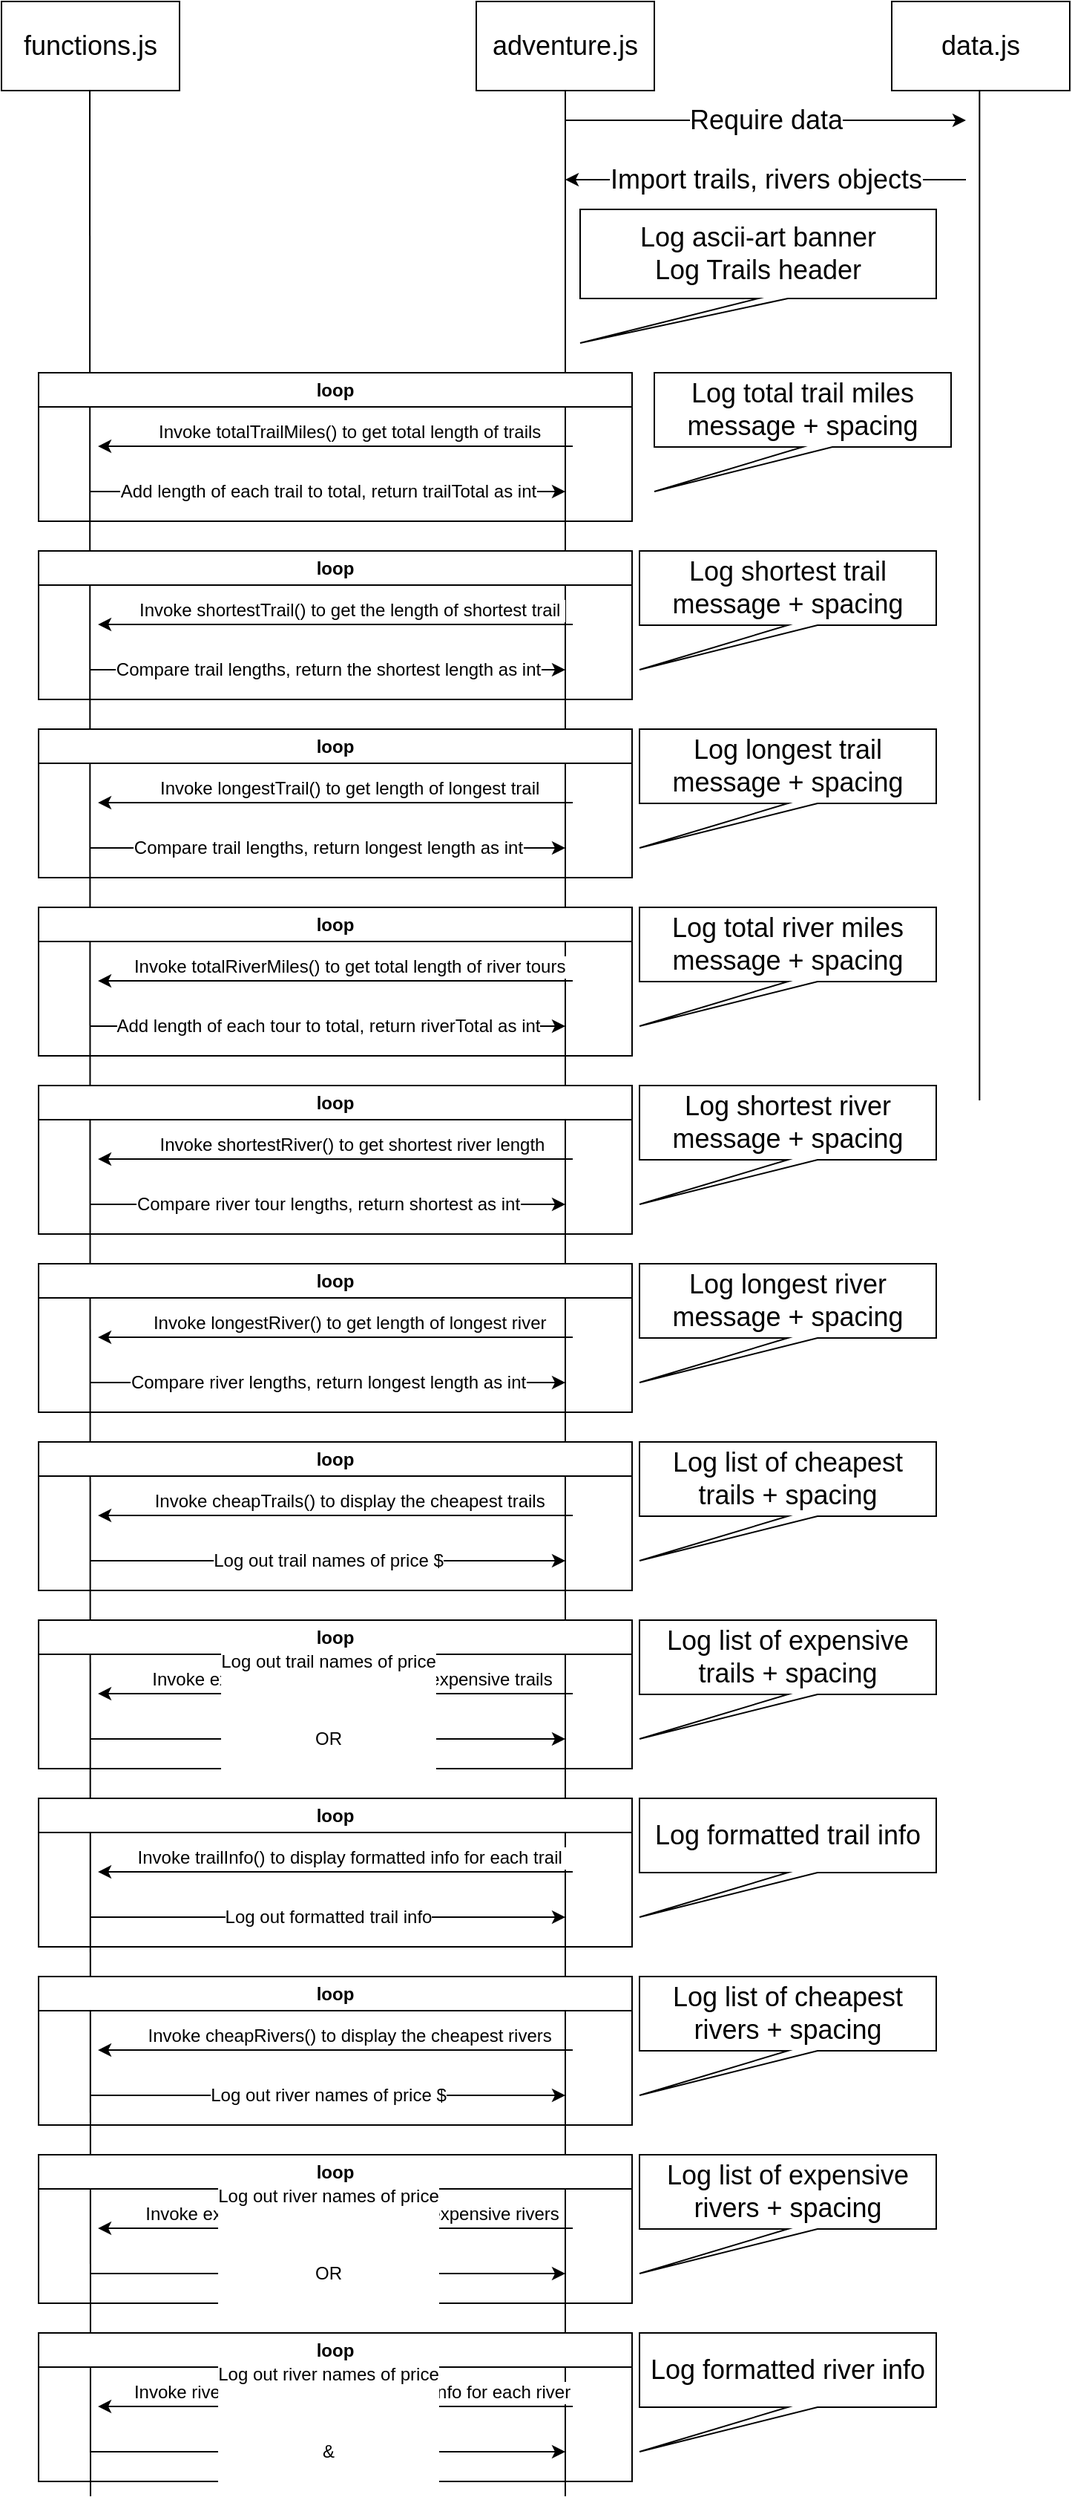 <mxfile>
    <diagram id="e_EMFUCc4WVAG9ll1iUo" name="Page-1">
        <mxGraphModel dx="1426" dy="1417" grid="1" gridSize="10" guides="1" tooltips="1" connect="1" arrows="1" fold="1" page="1" pageScale="1" pageWidth="850" pageHeight="2200" math="0" shadow="0">
            <root>
                <mxCell id="0"/>
                <mxCell id="1" parent="0"/>
                <mxCell id="2" value="&lt;font style=&quot;font-size: 18px;&quot;&gt;functions.js&lt;/font&gt;" style="font-size=24;rounded=0;whiteSpace=wrap;html=1;" vertex="1" parent="1">
                    <mxGeometry y="40" width="120" height="60" as="geometry"/>
                </mxCell>
                <mxCell id="4" value="&lt;font style=&quot;font-size: 18px;&quot;&gt;adventure.js&lt;/font&gt;" style="rounded=0;whiteSpace=wrap;html=1;" vertex="1" parent="1">
                    <mxGeometry x="320" y="40" width="120" height="60" as="geometry"/>
                </mxCell>
                <mxCell id="ShV8n1ksoIs3ZVw6RkP9-4" value="&lt;font style=&quot;font-size: 18px;&quot;&gt;data.js&lt;/font&gt;" style="rounded=0;whiteSpace=wrap;html=1;" vertex="1" parent="1">
                    <mxGeometry x="600" y="40" width="120" height="60" as="geometry"/>
                </mxCell>
                <mxCell id="ShV8n1ksoIs3ZVw6RkP9-5" value="" style="endArrow=none;html=1;fontSize=18;entryX=0.5;entryY=1;entryDx=0;entryDy=0;" edge="1" parent="1" target="4">
                    <mxGeometry width="50" height="50" relative="1" as="geometry">
                        <mxPoint x="380" y="1720" as="sourcePoint"/>
                        <mxPoint x="450" y="400" as="targetPoint"/>
                    </mxGeometry>
                </mxCell>
                <mxCell id="ShV8n1ksoIs3ZVw6RkP9-6" value="" style="endArrow=none;html=1;fontSize=18;entryX=0.5;entryY=1;entryDx=0;entryDy=0;" edge="1" parent="1">
                    <mxGeometry width="50" height="50" relative="1" as="geometry">
                        <mxPoint x="60" y="1720" as="sourcePoint"/>
                        <mxPoint x="59.52" y="100" as="targetPoint"/>
                    </mxGeometry>
                </mxCell>
                <mxCell id="ShV8n1ksoIs3ZVw6RkP9-7" value="" style="endArrow=none;html=1;fontSize=18;entryX=0.5;entryY=1;entryDx=0;entryDy=0;" edge="1" parent="1">
                    <mxGeometry width="50" height="50" relative="1" as="geometry">
                        <mxPoint x="659.17" y="780" as="sourcePoint"/>
                        <mxPoint x="659.17" y="100" as="targetPoint"/>
                    </mxGeometry>
                </mxCell>
                <mxCell id="ShV8n1ksoIs3ZVw6RkP9-8" value="Require data" style="endArrow=classic;html=1;fontSize=18;" edge="1" parent="1">
                    <mxGeometry width="50" height="50" relative="1" as="geometry">
                        <mxPoint x="380" y="120" as="sourcePoint"/>
                        <mxPoint x="650" y="120" as="targetPoint"/>
                    </mxGeometry>
                </mxCell>
                <mxCell id="ShV8n1ksoIs3ZVw6RkP9-9" value="Import trails, rivers objects" style="endArrow=classic;html=1;fontSize=18;" edge="1" parent="1">
                    <mxGeometry width="50" height="50" relative="1" as="geometry">
                        <mxPoint x="650" y="160" as="sourcePoint"/>
                        <mxPoint x="380" y="160" as="targetPoint"/>
                    </mxGeometry>
                </mxCell>
                <mxCell id="ShV8n1ksoIs3ZVw6RkP9-10" value="Log ascii-art banner&lt;br&gt;Log Trails header" style="shape=callout;whiteSpace=wrap;html=1;perimeter=calloutPerimeter;fontSize=18;position2=0;" vertex="1" parent="1">
                    <mxGeometry x="390" y="180" width="240" height="90" as="geometry"/>
                </mxCell>
                <mxCell id="ShV8n1ksoIs3ZVw6RkP9-15" value="loop" style="swimlane;whiteSpace=wrap;html=1;fontSize=12;" vertex="1" parent="1">
                    <mxGeometry x="25" y="290" width="400" height="100" as="geometry"/>
                </mxCell>
                <mxCell id="ShV8n1ksoIs3ZVw6RkP9-11" value="" style="endArrow=classic;html=1;fontSize=18;startArrow=none;" edge="1" parent="ShV8n1ksoIs3ZVw6RkP9-15">
                    <mxGeometry width="50" height="50" relative="1" as="geometry">
                        <mxPoint x="360" y="49.52" as="sourcePoint"/>
                        <mxPoint x="40" y="49.52" as="targetPoint"/>
                        <Array as="points">
                            <mxPoint x="270" y="49.52"/>
                        </Array>
                    </mxGeometry>
                </mxCell>
                <mxCell id="ShV8n1ksoIs3ZVw6RkP9-12" value="Invoke totalTrailMiles() to get total length of trails&amp;nbsp;" style="edgeLabel;html=1;align=center;verticalAlign=middle;resizable=0;points=[];fontSize=12;" vertex="1" connectable="0" parent="ShV8n1ksoIs3ZVw6RkP9-11">
                    <mxGeometry x="0.021" y="1" relative="1" as="geometry">
                        <mxPoint x="14" y="-11" as="offset"/>
                    </mxGeometry>
                </mxCell>
                <mxCell id="ShV8n1ksoIs3ZVw6RkP9-18" value="Add length of each trail to total, return trailTotal as int" style="endArrow=classic;html=1;fontSize=12;" edge="1" parent="1">
                    <mxGeometry width="50" height="50" relative="1" as="geometry">
                        <mxPoint x="60" y="370" as="sourcePoint"/>
                        <mxPoint x="380" y="370" as="targetPoint"/>
                    </mxGeometry>
                </mxCell>
                <mxCell id="ShV8n1ksoIs3ZVw6RkP9-19" value="loop" style="swimlane;whiteSpace=wrap;html=1;fontSize=12;" vertex="1" parent="1">
                    <mxGeometry x="25" y="410" width="400" height="100" as="geometry"/>
                </mxCell>
                <mxCell id="ShV8n1ksoIs3ZVw6RkP9-20" value="" style="endArrow=classic;html=1;fontSize=18;startArrow=none;" edge="1" parent="ShV8n1ksoIs3ZVw6RkP9-19">
                    <mxGeometry width="50" height="50" relative="1" as="geometry">
                        <mxPoint x="360" y="49.52" as="sourcePoint"/>
                        <mxPoint x="40" y="49.52" as="targetPoint"/>
                        <Array as="points">
                            <mxPoint x="270" y="49.52"/>
                        </Array>
                    </mxGeometry>
                </mxCell>
                <mxCell id="ShV8n1ksoIs3ZVw6RkP9-21" value="Invoke shortestTrail() to get the length of shortest trail&amp;nbsp;" style="edgeLabel;html=1;align=center;verticalAlign=middle;resizable=0;points=[];fontSize=12;" vertex="1" connectable="0" parent="ShV8n1ksoIs3ZVw6RkP9-20">
                    <mxGeometry x="0.021" y="1" relative="1" as="geometry">
                        <mxPoint x="14" y="-11" as="offset"/>
                    </mxGeometry>
                </mxCell>
                <mxCell id="ShV8n1ksoIs3ZVw6RkP9-22" value="Compare trail lengths, return the shortest length as int" style="endArrow=classic;html=1;fontSize=12;" edge="1" parent="1">
                    <mxGeometry width="50" height="50" relative="1" as="geometry">
                        <mxPoint x="60" y="490" as="sourcePoint"/>
                        <mxPoint x="380" y="490" as="targetPoint"/>
                    </mxGeometry>
                </mxCell>
                <mxCell id="ShV8n1ksoIs3ZVw6RkP9-23" value="loop" style="swimlane;whiteSpace=wrap;html=1;fontSize=12;" vertex="1" parent="1">
                    <mxGeometry x="25" y="530" width="400" height="100" as="geometry"/>
                </mxCell>
                <mxCell id="ShV8n1ksoIs3ZVw6RkP9-24" value="" style="endArrow=classic;html=1;fontSize=18;startArrow=none;" edge="1" parent="ShV8n1ksoIs3ZVw6RkP9-23">
                    <mxGeometry width="50" height="50" relative="1" as="geometry">
                        <mxPoint x="360" y="49.52" as="sourcePoint"/>
                        <mxPoint x="40" y="49.52" as="targetPoint"/>
                        <Array as="points">
                            <mxPoint x="270" y="49.52"/>
                        </Array>
                    </mxGeometry>
                </mxCell>
                <mxCell id="ShV8n1ksoIs3ZVw6RkP9-25" value="Invoke longestTrail() to get length of longest trail&amp;nbsp;" style="edgeLabel;html=1;align=center;verticalAlign=middle;resizable=0;points=[];fontSize=12;" vertex="1" connectable="0" parent="ShV8n1ksoIs3ZVw6RkP9-24">
                    <mxGeometry x="0.021" y="1" relative="1" as="geometry">
                        <mxPoint x="14" y="-11" as="offset"/>
                    </mxGeometry>
                </mxCell>
                <mxCell id="ShV8n1ksoIs3ZVw6RkP9-26" value="Compare trail lengths, return longest length as int" style="endArrow=classic;html=1;fontSize=12;" edge="1" parent="1">
                    <mxGeometry width="50" height="50" relative="1" as="geometry">
                        <mxPoint x="60" y="610" as="sourcePoint"/>
                        <mxPoint x="380" y="610" as="targetPoint"/>
                    </mxGeometry>
                </mxCell>
                <mxCell id="ShV8n1ksoIs3ZVw6RkP9-27" value="loop" style="swimlane;whiteSpace=wrap;html=1;fontSize=12;" vertex="1" parent="1">
                    <mxGeometry x="25" y="650" width="400" height="100" as="geometry"/>
                </mxCell>
                <mxCell id="ShV8n1ksoIs3ZVw6RkP9-28" value="" style="endArrow=classic;html=1;fontSize=18;startArrow=none;" edge="1" parent="ShV8n1ksoIs3ZVw6RkP9-27">
                    <mxGeometry width="50" height="50" relative="1" as="geometry">
                        <mxPoint x="360" y="49.52" as="sourcePoint"/>
                        <mxPoint x="40" y="49.52" as="targetPoint"/>
                        <Array as="points">
                            <mxPoint x="270" y="49.52"/>
                        </Array>
                    </mxGeometry>
                </mxCell>
                <mxCell id="ShV8n1ksoIs3ZVw6RkP9-29" value="Invoke totalRiverMiles() to get total length of river tours&amp;nbsp;" style="edgeLabel;html=1;align=center;verticalAlign=middle;resizable=0;points=[];fontSize=12;" vertex="1" connectable="0" parent="ShV8n1ksoIs3ZVw6RkP9-28">
                    <mxGeometry x="0.021" y="1" relative="1" as="geometry">
                        <mxPoint x="14" y="-11" as="offset"/>
                    </mxGeometry>
                </mxCell>
                <mxCell id="ShV8n1ksoIs3ZVw6RkP9-30" value="Add length of each tour to total, return riverTotal as int" style="endArrow=classic;html=1;fontSize=12;" edge="1" parent="1">
                    <mxGeometry width="50" height="50" relative="1" as="geometry">
                        <mxPoint x="60" y="730" as="sourcePoint"/>
                        <mxPoint x="380" y="730" as="targetPoint"/>
                    </mxGeometry>
                </mxCell>
                <mxCell id="ShV8n1ksoIs3ZVw6RkP9-31" value="loop" style="swimlane;whiteSpace=wrap;html=1;fontSize=12;" vertex="1" parent="1">
                    <mxGeometry x="25" y="770" width="400" height="100" as="geometry"/>
                </mxCell>
                <mxCell id="ShV8n1ksoIs3ZVw6RkP9-32" value="" style="endArrow=classic;html=1;fontSize=18;startArrow=none;" edge="1" parent="ShV8n1ksoIs3ZVw6RkP9-31">
                    <mxGeometry width="50" height="50" relative="1" as="geometry">
                        <mxPoint x="360" y="49.52" as="sourcePoint"/>
                        <mxPoint x="40" y="49.52" as="targetPoint"/>
                        <Array as="points">
                            <mxPoint x="270" y="49.52"/>
                        </Array>
                    </mxGeometry>
                </mxCell>
                <mxCell id="ShV8n1ksoIs3ZVw6RkP9-33" value="Invoke shortestRiver() to get shortest river length" style="edgeLabel;html=1;align=center;verticalAlign=middle;resizable=0;points=[];fontSize=12;" vertex="1" connectable="0" parent="ShV8n1ksoIs3ZVw6RkP9-32">
                    <mxGeometry x="0.021" y="1" relative="1" as="geometry">
                        <mxPoint x="14" y="-11" as="offset"/>
                    </mxGeometry>
                </mxCell>
                <mxCell id="ShV8n1ksoIs3ZVw6RkP9-34" value="Compare river tour lengths, return shortest as int" style="endArrow=classic;html=1;fontSize=12;" edge="1" parent="1">
                    <mxGeometry width="50" height="50" relative="1" as="geometry">
                        <mxPoint x="60" y="850" as="sourcePoint"/>
                        <mxPoint x="380" y="850" as="targetPoint"/>
                    </mxGeometry>
                </mxCell>
                <mxCell id="ShV8n1ksoIs3ZVw6RkP9-39" value="loop" style="swimlane;whiteSpace=wrap;html=1;fontSize=12;" vertex="1" parent="1">
                    <mxGeometry x="25" y="890" width="400" height="100" as="geometry"/>
                </mxCell>
                <mxCell id="ShV8n1ksoIs3ZVw6RkP9-40" value="" style="endArrow=classic;html=1;fontSize=18;startArrow=none;" edge="1" parent="ShV8n1ksoIs3ZVw6RkP9-39">
                    <mxGeometry width="50" height="50" relative="1" as="geometry">
                        <mxPoint x="360" y="49.52" as="sourcePoint"/>
                        <mxPoint x="40" y="49.52" as="targetPoint"/>
                        <Array as="points">
                            <mxPoint x="270" y="49.52"/>
                        </Array>
                    </mxGeometry>
                </mxCell>
                <mxCell id="ShV8n1ksoIs3ZVw6RkP9-41" value="Invoke longestRiver() to get length of longest river&amp;nbsp;" style="edgeLabel;html=1;align=center;verticalAlign=middle;resizable=0;points=[];fontSize=12;" vertex="1" connectable="0" parent="ShV8n1ksoIs3ZVw6RkP9-40">
                    <mxGeometry x="0.021" y="1" relative="1" as="geometry">
                        <mxPoint x="14" y="-11" as="offset"/>
                    </mxGeometry>
                </mxCell>
                <mxCell id="ShV8n1ksoIs3ZVw6RkP9-42" value="Compare river lengths, return longest length as int" style="endArrow=classic;html=1;fontSize=12;" edge="1" parent="1">
                    <mxGeometry width="50" height="50" relative="1" as="geometry">
                        <mxPoint x="60" y="970" as="sourcePoint"/>
                        <mxPoint x="380" y="970" as="targetPoint"/>
                    </mxGeometry>
                </mxCell>
                <mxCell id="ShV8n1ksoIs3ZVw6RkP9-43" value="loop" style="swimlane;whiteSpace=wrap;html=1;fontSize=12;" vertex="1" parent="1">
                    <mxGeometry x="25" y="1010" width="400" height="100" as="geometry"/>
                </mxCell>
                <mxCell id="ShV8n1ksoIs3ZVw6RkP9-44" value="" style="endArrow=classic;html=1;fontSize=18;startArrow=none;" edge="1" parent="ShV8n1ksoIs3ZVw6RkP9-43">
                    <mxGeometry width="50" height="50" relative="1" as="geometry">
                        <mxPoint x="360" y="49.52" as="sourcePoint"/>
                        <mxPoint x="40" y="49.52" as="targetPoint"/>
                        <Array as="points">
                            <mxPoint x="270" y="49.52"/>
                        </Array>
                    </mxGeometry>
                </mxCell>
                <mxCell id="ShV8n1ksoIs3ZVw6RkP9-45" value="Invoke cheapTrails() to display the cheapest trails&amp;nbsp;" style="edgeLabel;html=1;align=center;verticalAlign=middle;resizable=0;points=[];fontSize=12;" vertex="1" connectable="0" parent="ShV8n1ksoIs3ZVw6RkP9-44">
                    <mxGeometry x="0.021" y="1" relative="1" as="geometry">
                        <mxPoint x="14" y="-11" as="offset"/>
                    </mxGeometry>
                </mxCell>
                <mxCell id="ShV8n1ksoIs3ZVw6RkP9-46" value="Log out trail names of price $" style="endArrow=classic;html=1;fontSize=12;" edge="1" parent="1">
                    <mxGeometry width="50" height="50" relative="1" as="geometry">
                        <mxPoint x="60" y="1090" as="sourcePoint"/>
                        <mxPoint x="380" y="1090" as="targetPoint"/>
                    </mxGeometry>
                </mxCell>
                <mxCell id="ShV8n1ksoIs3ZVw6RkP9-47" value="loop" style="swimlane;whiteSpace=wrap;html=1;fontSize=12;" vertex="1" parent="1">
                    <mxGeometry x="25" y="1130" width="400" height="100" as="geometry"/>
                </mxCell>
                <mxCell id="ShV8n1ksoIs3ZVw6RkP9-48" value="" style="endArrow=classic;html=1;fontSize=18;startArrow=none;" edge="1" parent="ShV8n1ksoIs3ZVw6RkP9-47">
                    <mxGeometry width="50" height="50" relative="1" as="geometry">
                        <mxPoint x="360" y="49.52" as="sourcePoint"/>
                        <mxPoint x="40" y="49.52" as="targetPoint"/>
                        <Array as="points">
                            <mxPoint x="270" y="49.52"/>
                        </Array>
                    </mxGeometry>
                </mxCell>
                <mxCell id="ShV8n1ksoIs3ZVw6RkP9-49" value="Invoke expensiveTrails() to display expensive trails" style="edgeLabel;html=1;align=center;verticalAlign=middle;resizable=0;points=[];fontSize=12;" vertex="1" connectable="0" parent="ShV8n1ksoIs3ZVw6RkP9-48">
                    <mxGeometry x="0.021" y="1" relative="1" as="geometry">
                        <mxPoint x="14" y="-11" as="offset"/>
                    </mxGeometry>
                </mxCell>
                <mxCell id="ShV8n1ksoIs3ZVw6RkP9-50" value="Log out trail names of price $$$$ OR $$$$$" style="endArrow=classic;html=1;fontSize=12;" edge="1" parent="1">
                    <mxGeometry width="50" height="50" relative="1" as="geometry">
                        <mxPoint x="60" y="1210" as="sourcePoint"/>
                        <mxPoint x="380" y="1210" as="targetPoint"/>
                    </mxGeometry>
                </mxCell>
                <mxCell id="ShV8n1ksoIs3ZVw6RkP9-51" value="loop" style="swimlane;whiteSpace=wrap;html=1;fontSize=12;" vertex="1" parent="1">
                    <mxGeometry x="25" y="1370" width="400" height="100" as="geometry"/>
                </mxCell>
                <mxCell id="ShV8n1ksoIs3ZVw6RkP9-52" value="" style="endArrow=classic;html=1;fontSize=18;startArrow=none;" edge="1" parent="ShV8n1ksoIs3ZVw6RkP9-51">
                    <mxGeometry width="50" height="50" relative="1" as="geometry">
                        <mxPoint x="360" y="49.52" as="sourcePoint"/>
                        <mxPoint x="40" y="49.52" as="targetPoint"/>
                        <Array as="points">
                            <mxPoint x="270" y="49.52"/>
                        </Array>
                    </mxGeometry>
                </mxCell>
                <mxCell id="ShV8n1ksoIs3ZVw6RkP9-53" value="Invoke cheapRivers() to display the cheapest rivers&amp;nbsp;" style="edgeLabel;html=1;align=center;verticalAlign=middle;resizable=0;points=[];fontSize=12;" vertex="1" connectable="0" parent="ShV8n1ksoIs3ZVw6RkP9-52">
                    <mxGeometry x="0.021" y="1" relative="1" as="geometry">
                        <mxPoint x="14" y="-11" as="offset"/>
                    </mxGeometry>
                </mxCell>
                <mxCell id="ShV8n1ksoIs3ZVw6RkP9-54" value="Log out river names of price $" style="endArrow=classic;html=1;fontSize=12;" edge="1" parent="1">
                    <mxGeometry width="50" height="50" relative="1" as="geometry">
                        <mxPoint x="60" y="1450" as="sourcePoint"/>
                        <mxPoint x="380" y="1450" as="targetPoint"/>
                    </mxGeometry>
                </mxCell>
                <mxCell id="ShV8n1ksoIs3ZVw6RkP9-55" value="loop" style="swimlane;whiteSpace=wrap;html=1;fontSize=12;" vertex="1" parent="1">
                    <mxGeometry x="25" y="1490" width="400" height="100" as="geometry"/>
                </mxCell>
                <mxCell id="ShV8n1ksoIs3ZVw6RkP9-56" value="" style="endArrow=classic;html=1;fontSize=18;startArrow=none;" edge="1" parent="ShV8n1ksoIs3ZVw6RkP9-55">
                    <mxGeometry width="50" height="50" relative="1" as="geometry">
                        <mxPoint x="360" y="49.52" as="sourcePoint"/>
                        <mxPoint x="40" y="49.52" as="targetPoint"/>
                        <Array as="points">
                            <mxPoint x="270" y="49.52"/>
                        </Array>
                    </mxGeometry>
                </mxCell>
                <mxCell id="ShV8n1ksoIs3ZVw6RkP9-57" value="Invoke expensiveRivers() to display expensive rivers" style="edgeLabel;html=1;align=center;verticalAlign=middle;resizable=0;points=[];fontSize=12;" vertex="1" connectable="0" parent="ShV8n1ksoIs3ZVw6RkP9-56">
                    <mxGeometry x="0.021" y="1" relative="1" as="geometry">
                        <mxPoint x="14" y="-11" as="offset"/>
                    </mxGeometry>
                </mxCell>
                <mxCell id="ShV8n1ksoIs3ZVw6RkP9-58" value="Log out river names of price $$$$ OR $$$$$" style="endArrow=classic;html=1;fontSize=12;" edge="1" parent="1">
                    <mxGeometry width="50" height="50" relative="1" as="geometry">
                        <mxPoint x="60" y="1570" as="sourcePoint"/>
                        <mxPoint x="380" y="1570" as="targetPoint"/>
                    </mxGeometry>
                </mxCell>
                <mxCell id="ShV8n1ksoIs3ZVw6RkP9-59" value="loop" style="swimlane;whiteSpace=wrap;html=1;fontSize=12;" vertex="1" parent="1">
                    <mxGeometry x="25" y="1250" width="400" height="100" as="geometry"/>
                </mxCell>
                <mxCell id="ShV8n1ksoIs3ZVw6RkP9-60" value="" style="endArrow=classic;html=1;fontSize=18;startArrow=none;" edge="1" parent="ShV8n1ksoIs3ZVw6RkP9-59">
                    <mxGeometry width="50" height="50" relative="1" as="geometry">
                        <mxPoint x="360" y="49.52" as="sourcePoint"/>
                        <mxPoint x="40" y="49.52" as="targetPoint"/>
                        <Array as="points">
                            <mxPoint x="270" y="49.52"/>
                        </Array>
                    </mxGeometry>
                </mxCell>
                <mxCell id="ShV8n1ksoIs3ZVw6RkP9-61" value="Invoke trailInfo() to display formatted info for each trail&amp;nbsp;" style="edgeLabel;html=1;align=center;verticalAlign=middle;resizable=0;points=[];fontSize=12;" vertex="1" connectable="0" parent="ShV8n1ksoIs3ZVw6RkP9-60">
                    <mxGeometry x="0.021" y="1" relative="1" as="geometry">
                        <mxPoint x="14" y="-11" as="offset"/>
                    </mxGeometry>
                </mxCell>
                <mxCell id="ShV8n1ksoIs3ZVw6RkP9-62" value="Log out formatted trail info" style="endArrow=classic;html=1;fontSize=12;" edge="1" parent="1">
                    <mxGeometry width="50" height="50" relative="1" as="geometry">
                        <mxPoint x="60" y="1330" as="sourcePoint"/>
                        <mxPoint x="380" y="1330" as="targetPoint"/>
                    </mxGeometry>
                </mxCell>
                <mxCell id="ShV8n1ksoIs3ZVw6RkP9-63" value="loop" style="swimlane;whiteSpace=wrap;html=1;fontSize=12;" vertex="1" parent="1">
                    <mxGeometry x="25" y="1610" width="400" height="100" as="geometry"/>
                </mxCell>
                <mxCell id="ShV8n1ksoIs3ZVw6RkP9-64" value="" style="endArrow=classic;html=1;fontSize=18;startArrow=none;" edge="1" parent="ShV8n1ksoIs3ZVw6RkP9-63">
                    <mxGeometry width="50" height="50" relative="1" as="geometry">
                        <mxPoint x="360" y="49.52" as="sourcePoint"/>
                        <mxPoint x="40" y="49.52" as="targetPoint"/>
                        <Array as="points">
                            <mxPoint x="270" y="49.52"/>
                        </Array>
                    </mxGeometry>
                </mxCell>
                <mxCell id="ShV8n1ksoIs3ZVw6RkP9-65" value="Invoke riverInfo() to display formatted info for each river" style="edgeLabel;html=1;align=center;verticalAlign=middle;resizable=0;points=[];fontSize=12;" vertex="1" connectable="0" parent="ShV8n1ksoIs3ZVw6RkP9-64">
                    <mxGeometry x="0.021" y="1" relative="1" as="geometry">
                        <mxPoint x="14" y="-11" as="offset"/>
                    </mxGeometry>
                </mxCell>
                <mxCell id="ShV8n1ksoIs3ZVw6RkP9-66" value="Log out river names of price $$$$ &amp;amp; $$$$$" style="endArrow=classic;html=1;fontSize=12;" edge="1" parent="1">
                    <mxGeometry width="50" height="50" relative="1" as="geometry">
                        <mxPoint x="60" y="1690" as="sourcePoint"/>
                        <mxPoint x="380" y="1690" as="targetPoint"/>
                    </mxGeometry>
                </mxCell>
                <mxCell id="ShV8n1ksoIs3ZVw6RkP9-67" value="&lt;font style=&quot;font-size: 18px;&quot;&gt;Log total trail miles message + spacing&lt;/font&gt;" style="shape=callout;whiteSpace=wrap;html=1;perimeter=calloutPerimeter;fontSize=12;position2=0;" vertex="1" parent="1">
                    <mxGeometry x="440" y="290" width="200" height="80" as="geometry"/>
                </mxCell>
                <mxCell id="ShV8n1ksoIs3ZVw6RkP9-68" value="&lt;font style=&quot;font-size: 18px;&quot;&gt;Log shortest trail message + spacing&lt;/font&gt;" style="shape=callout;whiteSpace=wrap;html=1;perimeter=calloutPerimeter;fontSize=12;position2=0;" vertex="1" parent="1">
                    <mxGeometry x="430" y="410" width="200" height="80" as="geometry"/>
                </mxCell>
                <mxCell id="ShV8n1ksoIs3ZVw6RkP9-69" value="&lt;font style=&quot;font-size: 18px;&quot;&gt;Log longest trail message + spacing&lt;/font&gt;" style="shape=callout;whiteSpace=wrap;html=1;perimeter=calloutPerimeter;fontSize=12;position2=0;" vertex="1" parent="1">
                    <mxGeometry x="430" y="530" width="200" height="80" as="geometry"/>
                </mxCell>
                <mxCell id="ShV8n1ksoIs3ZVw6RkP9-70" value="&lt;font style=&quot;font-size: 18px;&quot;&gt;Log total river miles message + spacing&lt;/font&gt;" style="shape=callout;whiteSpace=wrap;html=1;perimeter=calloutPerimeter;fontSize=12;position2=0;" vertex="1" parent="1">
                    <mxGeometry x="430" y="650" width="200" height="80" as="geometry"/>
                </mxCell>
                <mxCell id="ShV8n1ksoIs3ZVw6RkP9-71" value="&lt;font style=&quot;font-size: 18px;&quot;&gt;Log shortest river message + spacing&lt;/font&gt;" style="shape=callout;whiteSpace=wrap;html=1;perimeter=calloutPerimeter;fontSize=12;position2=0;" vertex="1" parent="1">
                    <mxGeometry x="430" y="770" width="200" height="80" as="geometry"/>
                </mxCell>
                <mxCell id="ShV8n1ksoIs3ZVw6RkP9-72" value="&lt;font style=&quot;font-size: 18px;&quot;&gt;Log longest river message + spacing&lt;/font&gt;" style="shape=callout;whiteSpace=wrap;html=1;perimeter=calloutPerimeter;fontSize=12;position2=0;" vertex="1" parent="1">
                    <mxGeometry x="430" y="890" width="200" height="80" as="geometry"/>
                </mxCell>
                <mxCell id="ShV8n1ksoIs3ZVw6RkP9-73" value="&lt;font style=&quot;font-size: 18px;&quot;&gt;Log list of cheapest trails + spacing&lt;/font&gt;" style="shape=callout;whiteSpace=wrap;html=1;perimeter=calloutPerimeter;fontSize=12;position2=0;" vertex="1" parent="1">
                    <mxGeometry x="430" y="1010" width="200" height="80" as="geometry"/>
                </mxCell>
                <mxCell id="ShV8n1ksoIs3ZVw6RkP9-74" value="&lt;font style=&quot;font-size: 18px;&quot;&gt;Log list of expensive trails + spacing&lt;/font&gt;" style="shape=callout;whiteSpace=wrap;html=1;perimeter=calloutPerimeter;fontSize=12;position2=0;" vertex="1" parent="1">
                    <mxGeometry x="430" y="1130" width="200" height="80" as="geometry"/>
                </mxCell>
                <mxCell id="ShV8n1ksoIs3ZVw6RkP9-75" value="&lt;font style=&quot;font-size: 18px;&quot;&gt;Log list of cheapest rivers + spacing&lt;/font&gt;" style="shape=callout;whiteSpace=wrap;html=1;perimeter=calloutPerimeter;fontSize=12;position2=0;" vertex="1" parent="1">
                    <mxGeometry x="430" y="1370" width="200" height="80" as="geometry"/>
                </mxCell>
                <mxCell id="ShV8n1ksoIs3ZVw6RkP9-76" value="&lt;font style=&quot;font-size: 18px;&quot;&gt;Log list of expensive rivers + spacing&lt;/font&gt;" style="shape=callout;whiteSpace=wrap;html=1;perimeter=calloutPerimeter;fontSize=12;position2=0;" vertex="1" parent="1">
                    <mxGeometry x="430" y="1490" width="200" height="80" as="geometry"/>
                </mxCell>
                <mxCell id="ShV8n1ksoIs3ZVw6RkP9-77" value="&lt;font style=&quot;font-size: 18px;&quot;&gt;Log formatted trail info&lt;/font&gt;" style="shape=callout;whiteSpace=wrap;html=1;perimeter=calloutPerimeter;fontSize=12;position2=0;" vertex="1" parent="1">
                    <mxGeometry x="430" y="1250" width="200" height="80" as="geometry"/>
                </mxCell>
                <mxCell id="ShV8n1ksoIs3ZVw6RkP9-78" value="&lt;font style=&quot;font-size: 18px;&quot;&gt;Log formatted river info&lt;/font&gt;" style="shape=callout;whiteSpace=wrap;html=1;perimeter=calloutPerimeter;fontSize=12;position2=0;" vertex="1" parent="1">
                    <mxGeometry x="430" y="1610" width="200" height="80" as="geometry"/>
                </mxCell>
            </root>
        </mxGraphModel>
    </diagram>
</mxfile>